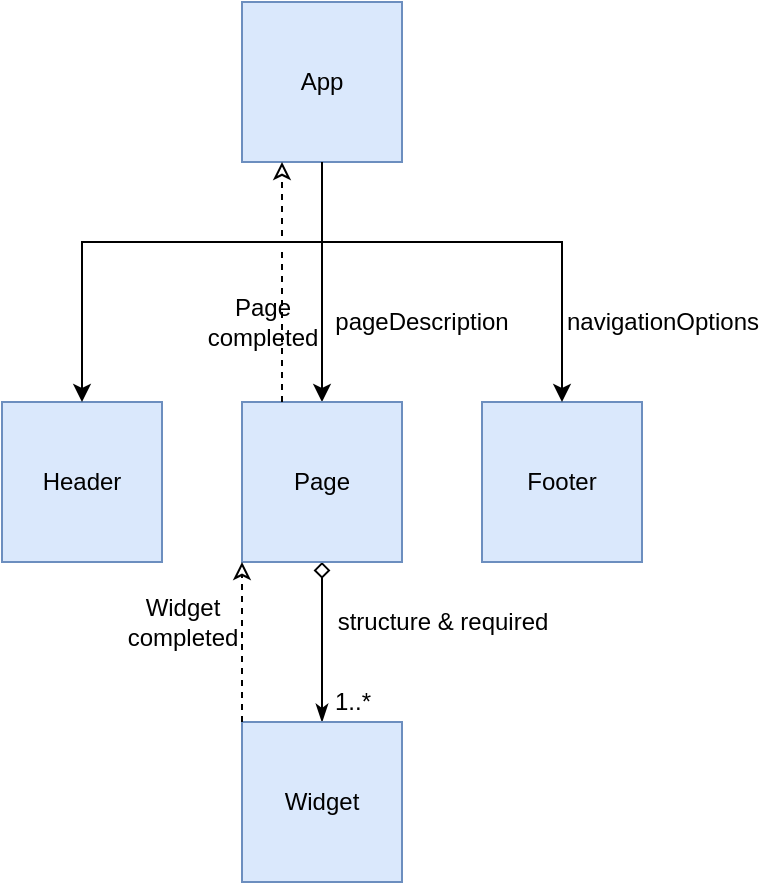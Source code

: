 <mxfile version="12.9.9" type="device"><diagram id="SsV-69XXkMVGxNfEKG4C" name="Page-1"><mxGraphModel dx="410" dy="242" grid="1" gridSize="10" guides="1" tooltips="1" connect="1" arrows="1" fold="1" page="1" pageScale="1" pageWidth="827" pageHeight="1169" math="0" shadow="0"><root><mxCell id="0"/><mxCell id="1" parent="0"/><mxCell id="vJSMq-hmXi5oNUNh6h9w-5" value="" style="edgeStyle=orthogonalEdgeStyle;rounded=0;orthogonalLoop=1;jettySize=auto;html=1;" parent="1" source="vJSMq-hmXi5oNUNh6h9w-1" target="vJSMq-hmXi5oNUNh6h9w-3" edge="1"><mxGeometry relative="1" as="geometry"><Array as="points"><mxPoint x="320" y="170"/><mxPoint x="320" y="170"/></Array></mxGeometry></mxCell><mxCell id="vJSMq-hmXi5oNUNh6h9w-1" value="App" style="whiteSpace=wrap;html=1;aspect=fixed;fillColor=#dae8fc;strokeColor=#6c8ebf;" parent="1" vertex="1"><mxGeometry x="280" width="80" height="80" as="geometry"/></mxCell><mxCell id="vJSMq-hmXi5oNUNh6h9w-2" value="Header" style="whiteSpace=wrap;html=1;aspect=fixed;fillColor=#dae8fc;strokeColor=#6c8ebf;" parent="1" vertex="1"><mxGeometry x="160" y="200" width="80" height="80" as="geometry"/></mxCell><mxCell id="vJSMq-hmXi5oNUNh6h9w-15" value="" style="edgeStyle=orthogonalEdgeStyle;rounded=0;orthogonalLoop=1;jettySize=auto;html=1;endArrow=classicThin;endFill=1;startArrow=diamond;startFill=0;" parent="1" source="vJSMq-hmXi5oNUNh6h9w-3" target="vJSMq-hmXi5oNUNh6h9w-14" edge="1"><mxGeometry relative="1" as="geometry"/></mxCell><mxCell id="vJSMq-hmXi5oNUNh6h9w-3" value="Page" style="whiteSpace=wrap;html=1;aspect=fixed;fillColor=#dae8fc;strokeColor=#6c8ebf;" parent="1" vertex="1"><mxGeometry x="280" y="200" width="80" height="80" as="geometry"/></mxCell><mxCell id="vJSMq-hmXi5oNUNh6h9w-14" value="Widget" style="whiteSpace=wrap;html=1;aspect=fixed;fillColor=#dae8fc;strokeColor=#6c8ebf;" parent="1" vertex="1"><mxGeometry x="280" y="360" width="80" height="80" as="geometry"/></mxCell><mxCell id="vJSMq-hmXi5oNUNh6h9w-4" value="Footer" style="whiteSpace=wrap;html=1;aspect=fixed;fillColor=#dae8fc;strokeColor=#6c8ebf;" parent="1" vertex="1"><mxGeometry x="400" y="200" width="80" height="80" as="geometry"/></mxCell><mxCell id="vJSMq-hmXi5oNUNh6h9w-7" value="" style="edgeStyle=orthogonalEdgeStyle;rounded=0;orthogonalLoop=1;jettySize=auto;html=1;exitX=0.5;exitY=1;exitDx=0;exitDy=0;entryX=0.5;entryY=0;entryDx=0;entryDy=0;" parent="1" source="vJSMq-hmXi5oNUNh6h9w-1" target="vJSMq-hmXi5oNUNh6h9w-4" edge="1"><mxGeometry relative="1" as="geometry"><mxPoint x="330" y="130" as="sourcePoint"/><mxPoint x="330" y="210" as="targetPoint"/><Array as="points"><mxPoint x="440" y="120"/></Array></mxGeometry></mxCell><mxCell id="T9OHiJ56_9mXoIFopC9f-1" value="navigationOptions" style="text;html=1;align=center;verticalAlign=middle;resizable=0;points=[];" parent="vJSMq-hmXi5oNUNh6h9w-7" vertex="1" connectable="0"><mxGeometry x="0.525" y="-2" relative="1" as="geometry"><mxPoint x="52" y="17" as="offset"/></mxGeometry></mxCell><mxCell id="vJSMq-hmXi5oNUNh6h9w-8" value="" style="edgeStyle=orthogonalEdgeStyle;rounded=0;orthogonalLoop=1;jettySize=auto;html=1;exitX=0.5;exitY=1;exitDx=0;exitDy=0;entryX=0.5;entryY=0;entryDx=0;entryDy=0;" parent="1" source="vJSMq-hmXi5oNUNh6h9w-1" target="vJSMq-hmXi5oNUNh6h9w-2" edge="1"><mxGeometry relative="1" as="geometry"><mxPoint x="330" y="130" as="sourcePoint"/><mxPoint x="330" y="210" as="targetPoint"/><Array as="points"><mxPoint x="200" y="120"/></Array></mxGeometry></mxCell><mxCell id="vJSMq-hmXi5oNUNh6h9w-10" value="pageDescription" style="text;html=1;strokeColor=none;fillColor=none;align=center;verticalAlign=middle;whiteSpace=wrap;rounded=0;" parent="1" vertex="1"><mxGeometry x="350" y="150" width="40" height="20" as="geometry"/></mxCell><mxCell id="vJSMq-hmXi5oNUNh6h9w-12" value="" style="endArrow=classic;dashed=1;html=1;entryX=0.25;entryY=1;entryDx=0;entryDy=0;exitX=0.25;exitY=0;exitDx=0;exitDy=0;endFill=0;jumpStyle=gap;" parent="1" source="vJSMq-hmXi5oNUNh6h9w-3" target="vJSMq-hmXi5oNUNh6h9w-1" edge="1"><mxGeometry width="50" height="50" relative="1" as="geometry"><mxPoint x="160" y="420" as="sourcePoint"/><mxPoint x="210" y="370" as="targetPoint"/></mxGeometry></mxCell><mxCell id="vJSMq-hmXi5oNUNh6h9w-13" value="Page&lt;br&gt;completed" style="text;html=1;align=center;verticalAlign=middle;resizable=0;points=[];labelBackgroundColor=none;labelBorderColor=none;" parent="vJSMq-hmXi5oNUNh6h9w-12" vertex="1" connectable="0"><mxGeometry x="-0.5" y="2" relative="1" as="geometry"><mxPoint x="-8" y="-10" as="offset"/></mxGeometry></mxCell><mxCell id="vJSMq-hmXi5oNUNh6h9w-16" value="1..*" style="text;html=1;align=center;verticalAlign=middle;resizable=0;points=[];autosize=1;" parent="1" vertex="1"><mxGeometry x="320" y="340" width="30" height="20" as="geometry"/></mxCell><mxCell id="vJSMq-hmXi5oNUNh6h9w-18" value="" style="endArrow=classic;dashed=1;html=1;entryX=0;entryY=1;entryDx=0;entryDy=0;endFill=0;" parent="1" target="vJSMq-hmXi5oNUNh6h9w-3" edge="1"><mxGeometry width="50" height="50" relative="1" as="geometry"><mxPoint x="280" y="360" as="sourcePoint"/><mxPoint x="310" y="90" as="targetPoint"/><Array as="points"><mxPoint x="280" y="360"/></Array></mxGeometry></mxCell><mxCell id="vJSMq-hmXi5oNUNh6h9w-19" value="Widget&lt;br&gt;completed" style="text;html=1;align=center;verticalAlign=middle;resizable=0;points=[];labelBackgroundColor=none;" parent="vJSMq-hmXi5oNUNh6h9w-18" vertex="1" connectable="0"><mxGeometry x="-0.5" y="2" relative="1" as="geometry"><mxPoint x="-28" y="-30" as="offset"/></mxGeometry></mxCell><mxCell id="XeetL7xxSBsJ49L7P0RB-1" value="structure &amp;amp; required" style="text;html=1;align=center;verticalAlign=middle;resizable=0;points=[];autosize=1;" parent="1" vertex="1"><mxGeometry x="320" y="300" width="120" height="20" as="geometry"/></mxCell></root></mxGraphModel></diagram></mxfile>